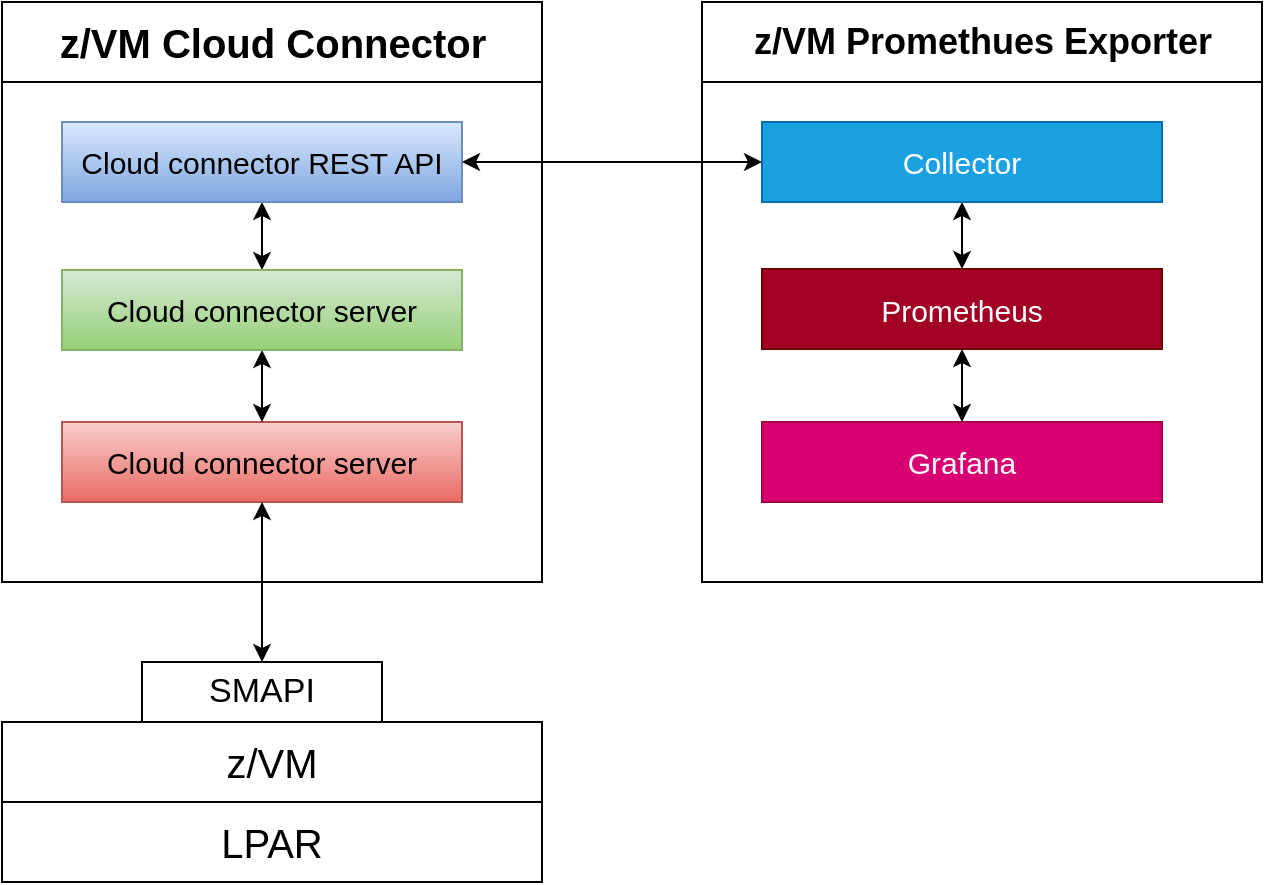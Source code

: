 <mxfile version="13.4.1" type="device"><diagram id="Ht1M8jgEwFfnCIfOTk4-" name="Page-1"><mxGraphModel dx="1422" dy="766" grid="1" gridSize="10" guides="1" tooltips="1" connect="1" arrows="1" fold="1" page="1" pageScale="1" pageWidth="1169" pageHeight="827" math="0" shadow="0"><root><mxCell id="0"/><mxCell id="1" parent="0"/><mxCell id="-Bxe9ltBT0nmVt4uS8Bd-14" value="&lt;font style=&quot;font-size: 20px&quot;&gt;z/VM Cloud Connector&lt;/font&gt;" style="swimlane;html=1;startSize=40;horizontal=1;containerType=tree;" vertex="1" parent="1"><mxGeometry x="130" y="240" width="270" height="290" as="geometry"><mxRectangle x="110" y="190" width="250" height="30" as="alternateBounds"/></mxGeometry></mxCell><mxCell id="-Bxe9ltBT0nmVt4uS8Bd-15" value="" style="endArrow=classic;startArrow=classic;html=1;fontFamily=Helvetica;fontSize=11;fontColor=#000000;align=center;strokeColor=#000000;edgeStyle=elbowEdgeStyle;elbow=vertical;" edge="1" parent="-Bxe9ltBT0nmVt4uS8Bd-14" source="-Bxe9ltBT0nmVt4uS8Bd-16" target="-Bxe9ltBT0nmVt4uS8Bd-19"><mxGeometry relative="1" as="geometry"/></mxCell><mxCell id="-Bxe9ltBT0nmVt4uS8Bd-16" value="&lt;font style=&quot;font-size: 15px&quot;&gt;Cloud connector REST API&lt;/font&gt;" style="whiteSpace=wrap;html=1;treeFolding=1;treeMoving=1;newEdgeStyle={&quot;edgeStyle&quot;:&quot;elbowEdgeStyle&quot;,&quot;startArrow&quot;:&quot;none&quot;,&quot;endArrow&quot;:&quot;none&quot;};fillColor=#dae8fc;strokeColor=#6c8ebf;gradientColor=#7ea6e0;" vertex="1" parent="-Bxe9ltBT0nmVt4uS8Bd-14"><mxGeometry x="30" y="60" width="200" height="40" as="geometry"/></mxCell><mxCell id="-Bxe9ltBT0nmVt4uS8Bd-17" value="&lt;font style=&quot;font-size: 15px&quot;&gt;Cloud connector server&lt;/font&gt;" style="whiteSpace=wrap;html=1;treeFolding=1;treeMoving=1;newEdgeStyle={&quot;edgeStyle&quot;:&quot;elbowEdgeStyle&quot;,&quot;startArrow&quot;:&quot;none&quot;,&quot;endArrow&quot;:&quot;none&quot;};fillColor=#f8cecc;strokeColor=#b85450;gradientColor=#ea6b66;" vertex="1" parent="-Bxe9ltBT0nmVt4uS8Bd-14"><mxGeometry x="30" y="210" width="200" height="40" as="geometry"/></mxCell><mxCell id="-Bxe9ltBT0nmVt4uS8Bd-18" value="" style="endArrow=classic;startArrow=classic;html=1;fontFamily=Helvetica;fontSize=11;fontColor=#000000;align=center;strokeColor=#000000;edgeStyle=elbowEdgeStyle;elbow=vertical;" edge="1" target="-Bxe9ltBT0nmVt4uS8Bd-17" source="-Bxe9ltBT0nmVt4uS8Bd-19" parent="-Bxe9ltBT0nmVt4uS8Bd-14"><mxGeometry relative="1" as="geometry"><mxPoint x="240" y="280" as="sourcePoint"/></mxGeometry></mxCell><mxCell id="-Bxe9ltBT0nmVt4uS8Bd-19" value="&lt;font style=&quot;font-size: 15px&quot;&gt;Cloud connector server&lt;/font&gt;" style="whiteSpace=wrap;html=1;treeFolding=1;treeMoving=1;newEdgeStyle={&quot;edgeStyle&quot;:&quot;elbowEdgeStyle&quot;,&quot;startArrow&quot;:&quot;none&quot;,&quot;endArrow&quot;:&quot;none&quot;};fillColor=#d5e8d4;strokeColor=#82b366;gradientColor=#97d077;" vertex="1" parent="-Bxe9ltBT0nmVt4uS8Bd-14"><mxGeometry x="30" y="134" width="200" height="40" as="geometry"/></mxCell><mxCell id="-Bxe9ltBT0nmVt4uS8Bd-23" value="&lt;font style=&quot;font-size: 18px&quot;&gt;z/VM Promethues Exporter&lt;br&gt;&lt;/font&gt;" style="swimlane;html=1;startSize=40;horizontal=1;containerType=tree;" vertex="1" parent="1"><mxGeometry x="480" y="240" width="280" height="290" as="geometry"><mxRectangle x="110" y="190" width="250" height="30" as="alternateBounds"/></mxGeometry></mxCell><mxCell id="-Bxe9ltBT0nmVt4uS8Bd-24" value="" style="endArrow=classic;startArrow=classic;html=1;fontFamily=Helvetica;fontSize=11;fontColor=#000000;align=center;strokeColor=#000000;edgeStyle=elbowEdgeStyle;elbow=vertical;" edge="1" parent="-Bxe9ltBT0nmVt4uS8Bd-23" source="-Bxe9ltBT0nmVt4uS8Bd-25" target="-Bxe9ltBT0nmVt4uS8Bd-28"><mxGeometry relative="1" as="geometry"/></mxCell><mxCell id="-Bxe9ltBT0nmVt4uS8Bd-25" value="&lt;font style=&quot;font-size: 15px&quot;&gt;Collector&lt;br&gt;&lt;/font&gt;" style="whiteSpace=wrap;html=1;treeFolding=1;treeMoving=1;newEdgeStyle={&quot;edgeStyle&quot;:&quot;elbowEdgeStyle&quot;,&quot;startArrow&quot;:&quot;none&quot;,&quot;endArrow&quot;:&quot;none&quot;};fillColor=#1ba1e2;strokeColor=#006EAF;fontColor=#ffffff;" vertex="1" parent="-Bxe9ltBT0nmVt4uS8Bd-23"><mxGeometry x="30" y="60" width="200" height="40" as="geometry"/></mxCell><mxCell id="-Bxe9ltBT0nmVt4uS8Bd-26" value="&lt;font style=&quot;font-size: 15px&quot;&gt;Grafana&lt;br&gt;&lt;/font&gt;" style="whiteSpace=wrap;html=1;treeFolding=1;treeMoving=1;newEdgeStyle={&quot;edgeStyle&quot;:&quot;elbowEdgeStyle&quot;,&quot;startArrow&quot;:&quot;none&quot;,&quot;endArrow&quot;:&quot;none&quot;};fillColor=#d80073;strokeColor=#A50040;fontColor=#ffffff;" vertex="1" parent="-Bxe9ltBT0nmVt4uS8Bd-23"><mxGeometry x="30" y="210" width="200" height="40" as="geometry"/></mxCell><mxCell id="-Bxe9ltBT0nmVt4uS8Bd-27" value="" style="endArrow=classic;startArrow=classic;html=1;fontFamily=Helvetica;fontSize=11;fontColor=#000000;align=center;strokeColor=#000000;edgeStyle=elbowEdgeStyle;elbow=vertical;" edge="1" parent="-Bxe9ltBT0nmVt4uS8Bd-23" source="-Bxe9ltBT0nmVt4uS8Bd-28" target="-Bxe9ltBT0nmVt4uS8Bd-26"><mxGeometry relative="1" as="geometry"><mxPoint x="260" y="280" as="sourcePoint"/></mxGeometry></mxCell><mxCell id="-Bxe9ltBT0nmVt4uS8Bd-28" value="&lt;font style=&quot;font-size: 15px&quot;&gt;Prometheus&lt;br&gt;&lt;/font&gt;" style="whiteSpace=wrap;html=1;treeFolding=1;treeMoving=1;newEdgeStyle={&quot;edgeStyle&quot;:&quot;elbowEdgeStyle&quot;,&quot;startArrow&quot;:&quot;none&quot;,&quot;endArrow&quot;:&quot;none&quot;};fillColor=#a20025;strokeColor=#6F0000;fontColor=#ffffff;" vertex="1" parent="-Bxe9ltBT0nmVt4uS8Bd-23"><mxGeometry x="30" y="133.5" width="200" height="40" as="geometry"/></mxCell><mxCell id="-Bxe9ltBT0nmVt4uS8Bd-34" value="" style="endArrow=classic;startArrow=classic;html=1;exitX=1;exitY=0.5;exitDx=0;exitDy=0;entryX=0;entryY=0.5;entryDx=0;entryDy=0;" edge="1" parent="1" source="-Bxe9ltBT0nmVt4uS8Bd-16" target="-Bxe9ltBT0nmVt4uS8Bd-25"><mxGeometry width="50" height="50" relative="1" as="geometry"><mxPoint x="430" y="350" as="sourcePoint"/><mxPoint x="480" y="300" as="targetPoint"/></mxGeometry></mxCell><mxCell id="-Bxe9ltBT0nmVt4uS8Bd-39" value="&lt;font style=&quot;font-size: 20px&quot;&gt;z/VM&lt;/font&gt;" style="rounded=0;whiteSpace=wrap;html=1;" vertex="1" parent="1"><mxGeometry x="130" y="600" width="270" height="40" as="geometry"/></mxCell><mxCell id="-Bxe9ltBT0nmVt4uS8Bd-40" value="&lt;font style=&quot;font-size: 20px&quot;&gt;LPAR&lt;/font&gt;" style="rounded=0;whiteSpace=wrap;html=1;" vertex="1" parent="1"><mxGeometry x="130" y="640" width="270" height="40" as="geometry"/></mxCell><mxCell id="-Bxe9ltBT0nmVt4uS8Bd-41" value="&lt;font style=&quot;font-size: 17px&quot;&gt;SMAPI&lt;/font&gt;" style="rounded=0;whiteSpace=wrap;html=1;" vertex="1" parent="1"><mxGeometry x="200" y="570" width="120" height="30" as="geometry"/></mxCell><mxCell id="-Bxe9ltBT0nmVt4uS8Bd-42" value="" style="endArrow=classic;startArrow=classic;html=1;entryX=0.5;entryY=1;entryDx=0;entryDy=0;exitX=0.5;exitY=0;exitDx=0;exitDy=0;" edge="1" parent="1" source="-Bxe9ltBT0nmVt4uS8Bd-41" target="-Bxe9ltBT0nmVt4uS8Bd-17"><mxGeometry width="50" height="50" relative="1" as="geometry"><mxPoint x="430" y="690" as="sourcePoint"/><mxPoint x="480" y="640" as="targetPoint"/></mxGeometry></mxCell></root></mxGraphModel></diagram></mxfile>